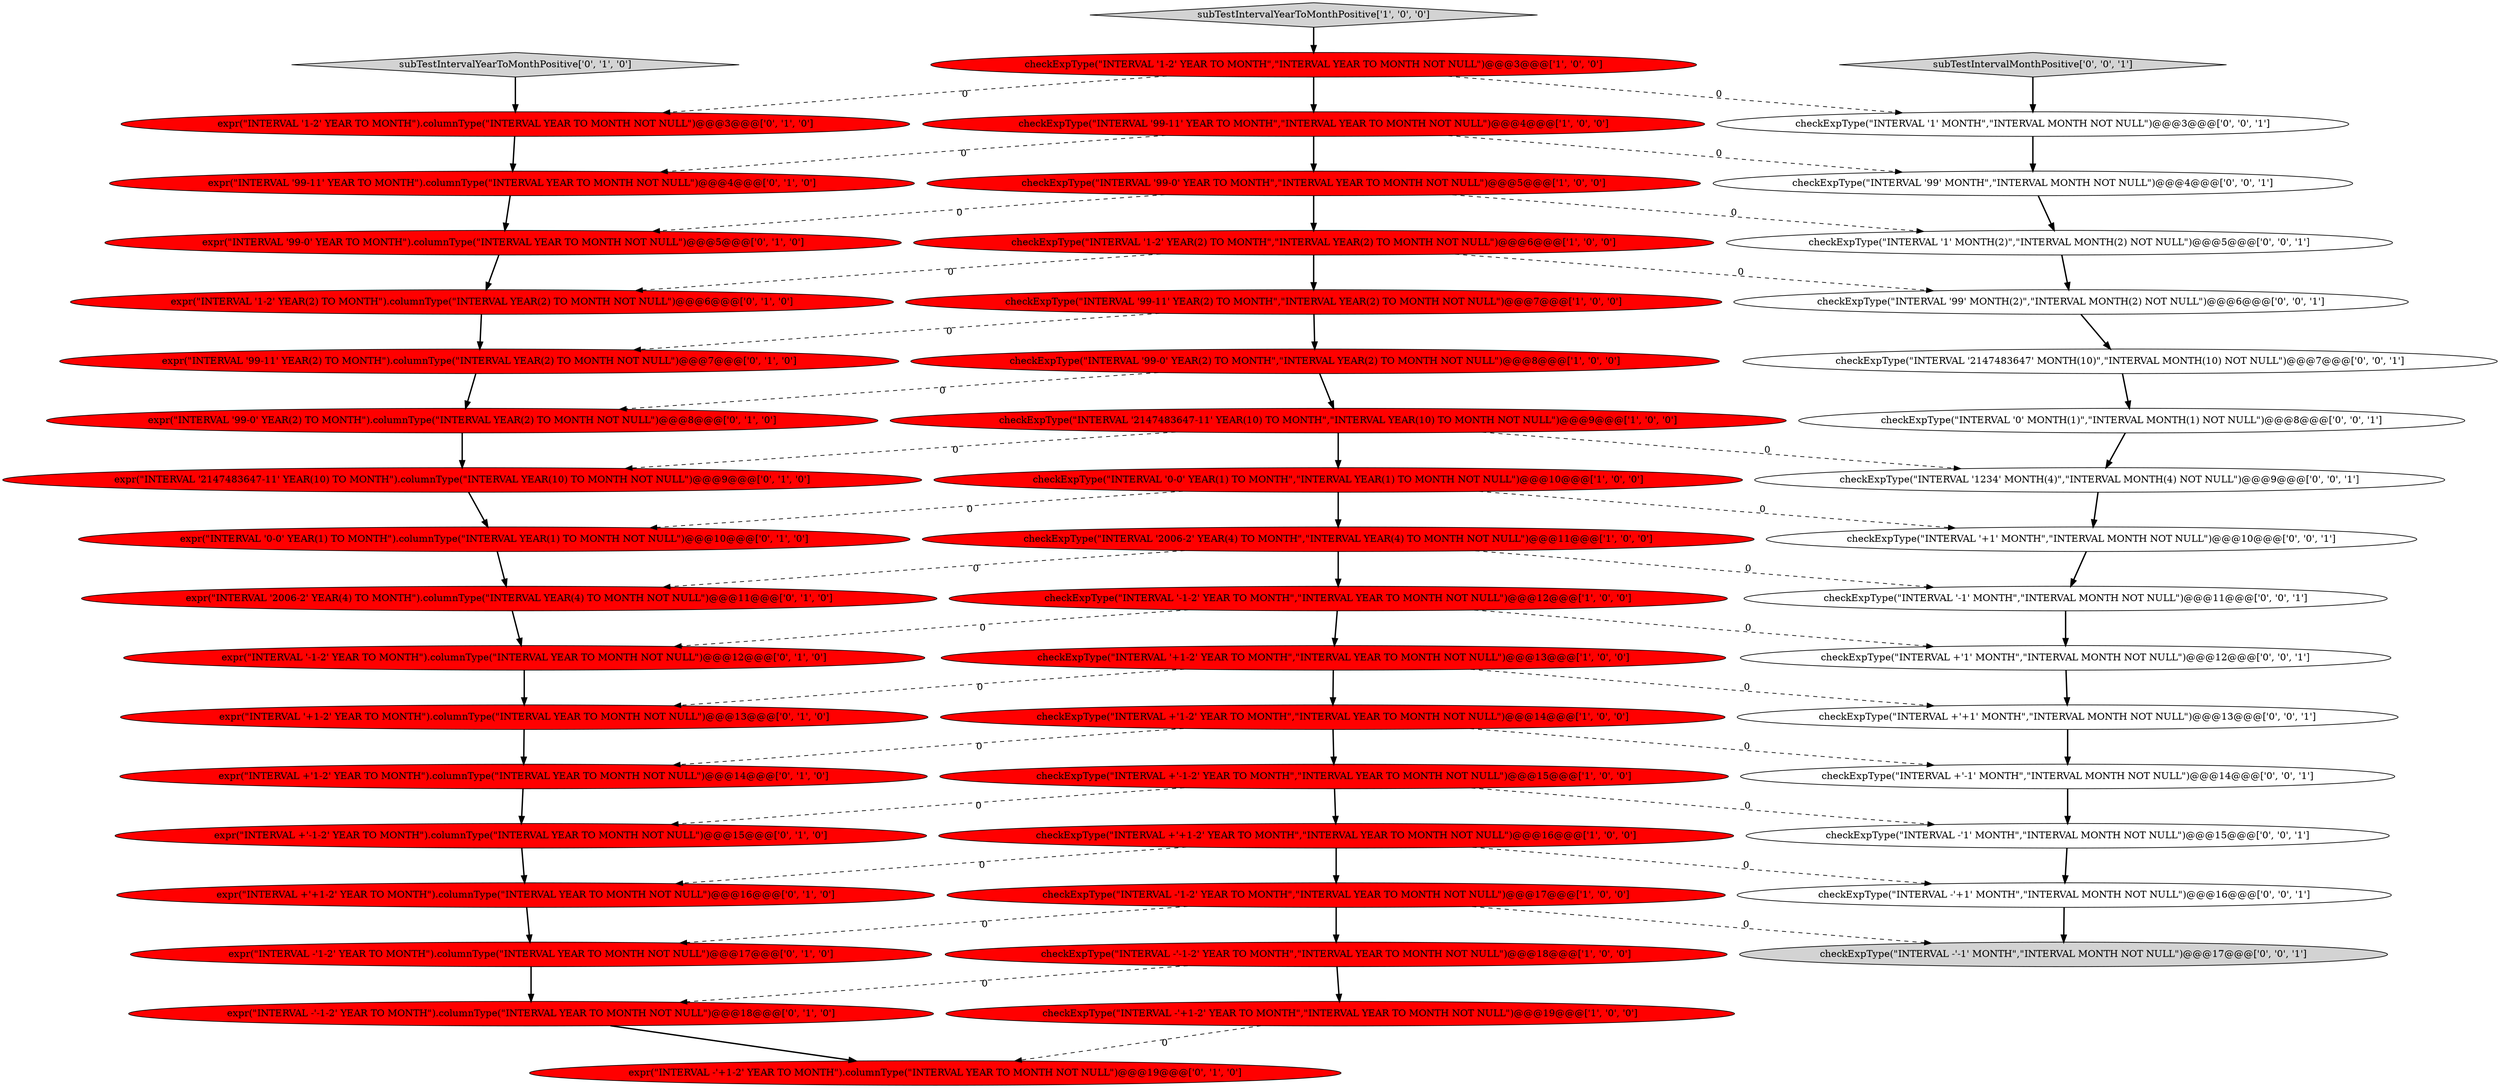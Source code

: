 digraph {
30 [style = filled, label = "expr(\"INTERVAL +'1-2' YEAR TO MONTH\").columnType(\"INTERVAL YEAR TO MONTH NOT NULL\")@@@14@@@['0', '1', '0']", fillcolor = red, shape = ellipse image = "AAA1AAABBB2BBB"];
39 [style = filled, label = "checkExpType(\"INTERVAL +'+1' MONTH\",\"INTERVAL MONTH NOT NULL\")@@@13@@@['0', '0', '1']", fillcolor = white, shape = ellipse image = "AAA0AAABBB3BBB"];
35 [style = filled, label = "expr(\"INTERVAL '99-0' YEAR TO MONTH\").columnType(\"INTERVAL YEAR TO MONTH NOT NULL\")@@@5@@@['0', '1', '0']", fillcolor = red, shape = ellipse image = "AAA1AAABBB2BBB"];
14 [style = filled, label = "checkExpType(\"INTERVAL '-1-2' YEAR TO MONTH\",\"INTERVAL YEAR TO MONTH NOT NULL\")@@@12@@@['1', '0', '0']", fillcolor = red, shape = ellipse image = "AAA1AAABBB1BBB"];
33 [style = filled, label = "expr(\"INTERVAL +'-1-2' YEAR TO MONTH\").columnType(\"INTERVAL YEAR TO MONTH NOT NULL\")@@@15@@@['0', '1', '0']", fillcolor = red, shape = ellipse image = "AAA1AAABBB2BBB"];
42 [style = filled, label = "subTestIntervalMonthPositive['0', '0', '1']", fillcolor = lightgray, shape = diamond image = "AAA0AAABBB3BBB"];
44 [style = filled, label = "checkExpType(\"INTERVAL '+1' MONTH\",\"INTERVAL MONTH NOT NULL\")@@@10@@@['0', '0', '1']", fillcolor = white, shape = ellipse image = "AAA0AAABBB3BBB"];
28 [style = filled, label = "expr(\"INTERVAL '1-2' YEAR TO MONTH\").columnType(\"INTERVAL YEAR TO MONTH NOT NULL\")@@@3@@@['0', '1', '0']", fillcolor = red, shape = ellipse image = "AAA1AAABBB2BBB"];
7 [style = filled, label = "checkExpType(\"INTERVAL '99-11' YEAR(2) TO MONTH\",\"INTERVAL YEAR(2) TO MONTH NOT NULL\")@@@7@@@['1', '0', '0']", fillcolor = red, shape = ellipse image = "AAA1AAABBB1BBB"];
13 [style = filled, label = "checkExpType(\"INTERVAL +'1-2' YEAR TO MONTH\",\"INTERVAL YEAR TO MONTH NOT NULL\")@@@14@@@['1', '0', '0']", fillcolor = red, shape = ellipse image = "AAA1AAABBB1BBB"];
0 [style = filled, label = "checkExpType(\"INTERVAL '2147483647-11' YEAR(10) TO MONTH\",\"INTERVAL YEAR(10) TO MONTH NOT NULL\")@@@9@@@['1', '0', '0']", fillcolor = red, shape = ellipse image = "AAA1AAABBB1BBB"];
26 [style = filled, label = "expr(\"INTERVAL -'+1-2' YEAR TO MONTH\").columnType(\"INTERVAL YEAR TO MONTH NOT NULL\")@@@19@@@['0', '1', '0']", fillcolor = red, shape = ellipse image = "AAA1AAABBB2BBB"];
49 [style = filled, label = "checkExpType(\"INTERVAL '1' MONTH\",\"INTERVAL MONTH NOT NULL\")@@@3@@@['0', '0', '1']", fillcolor = white, shape = ellipse image = "AAA0AAABBB3BBB"];
2 [style = filled, label = "checkExpType(\"INTERVAL '2006-2' YEAR(4) TO MONTH\",\"INTERVAL YEAR(4) TO MONTH NOT NULL\")@@@11@@@['1', '0', '0']", fillcolor = red, shape = ellipse image = "AAA1AAABBB1BBB"];
3 [style = filled, label = "checkExpType(\"INTERVAL -'+1-2' YEAR TO MONTH\",\"INTERVAL YEAR TO MONTH NOT NULL\")@@@19@@@['1', '0', '0']", fillcolor = red, shape = ellipse image = "AAA1AAABBB1BBB"];
37 [style = filled, label = "checkExpType(\"INTERVAL +'1' MONTH\",\"INTERVAL MONTH NOT NULL\")@@@12@@@['0', '0', '1']", fillcolor = white, shape = ellipse image = "AAA0AAABBB3BBB"];
47 [style = filled, label = "checkExpType(\"INTERVAL -'1' MONTH\",\"INTERVAL MONTH NOT NULL\")@@@15@@@['0', '0', '1']", fillcolor = white, shape = ellipse image = "AAA0AAABBB3BBB"];
6 [style = filled, label = "checkExpType(\"INTERVAL +'-1-2' YEAR TO MONTH\",\"INTERVAL YEAR TO MONTH NOT NULL\")@@@15@@@['1', '0', '0']", fillcolor = red, shape = ellipse image = "AAA1AAABBB1BBB"];
36 [style = filled, label = "checkExpType(\"INTERVAL '2147483647' MONTH(10)\",\"INTERVAL MONTH(10) NOT NULL\")@@@7@@@['0', '0', '1']", fillcolor = white, shape = ellipse image = "AAA0AAABBB3BBB"];
10 [style = filled, label = "checkExpType(\"INTERVAL '1-2' YEAR(2) TO MONTH\",\"INTERVAL YEAR(2) TO MONTH NOT NULL\")@@@6@@@['1', '0', '0']", fillcolor = red, shape = ellipse image = "AAA1AAABBB1BBB"];
9 [style = filled, label = "checkExpType(\"INTERVAL '+1-2' YEAR TO MONTH\",\"INTERVAL YEAR TO MONTH NOT NULL\")@@@13@@@['1', '0', '0']", fillcolor = red, shape = ellipse image = "AAA1AAABBB1BBB"];
32 [style = filled, label = "expr(\"INTERVAL '2147483647-11' YEAR(10) TO MONTH\").columnType(\"INTERVAL YEAR(10) TO MONTH NOT NULL\")@@@9@@@['0', '1', '0']", fillcolor = red, shape = ellipse image = "AAA1AAABBB2BBB"];
45 [style = filled, label = "checkExpType(\"INTERVAL '1' MONTH(2)\",\"INTERVAL MONTH(2) NOT NULL\")@@@5@@@['0', '0', '1']", fillcolor = white, shape = ellipse image = "AAA0AAABBB3BBB"];
17 [style = filled, label = "checkExpType(\"INTERVAL -'1-2' YEAR TO MONTH\",\"INTERVAL YEAR TO MONTH NOT NULL\")@@@17@@@['1', '0', '0']", fillcolor = red, shape = ellipse image = "AAA1AAABBB1BBB"];
41 [style = filled, label = "checkExpType(\"INTERVAL '99' MONTH\",\"INTERVAL MONTH NOT NULL\")@@@4@@@['0', '0', '1']", fillcolor = white, shape = ellipse image = "AAA0AAABBB3BBB"];
18 [style = filled, label = "expr(\"INTERVAL '0-0' YEAR(1) TO MONTH\").columnType(\"INTERVAL YEAR(1) TO MONTH NOT NULL\")@@@10@@@['0', '1', '0']", fillcolor = red, shape = ellipse image = "AAA1AAABBB2BBB"];
24 [style = filled, label = "subTestIntervalYearToMonthPositive['0', '1', '0']", fillcolor = lightgray, shape = diamond image = "AAA0AAABBB2BBB"];
38 [style = filled, label = "checkExpType(\"INTERVAL '99' MONTH(2)\",\"INTERVAL MONTH(2) NOT NULL\")@@@6@@@['0', '0', '1']", fillcolor = white, shape = ellipse image = "AAA0AAABBB3BBB"];
1 [style = filled, label = "checkExpType(\"INTERVAL -'-1-2' YEAR TO MONTH\",\"INTERVAL YEAR TO MONTH NOT NULL\")@@@18@@@['1', '0', '0']", fillcolor = red, shape = ellipse image = "AAA1AAABBB1BBB"];
43 [style = filled, label = "checkExpType(\"INTERVAL '-1' MONTH\",\"INTERVAL MONTH NOT NULL\")@@@11@@@['0', '0', '1']", fillcolor = white, shape = ellipse image = "AAA0AAABBB3BBB"];
11 [style = filled, label = "subTestIntervalYearToMonthPositive['1', '0', '0']", fillcolor = lightgray, shape = diamond image = "AAA0AAABBB1BBB"];
20 [style = filled, label = "expr(\"INTERVAL +'+1-2' YEAR TO MONTH\").columnType(\"INTERVAL YEAR TO MONTH NOT NULL\")@@@16@@@['0', '1', '0']", fillcolor = red, shape = ellipse image = "AAA1AAABBB2BBB"];
21 [style = filled, label = "expr(\"INTERVAL '99-0' YEAR(2) TO MONTH\").columnType(\"INTERVAL YEAR(2) TO MONTH NOT NULL\")@@@8@@@['0', '1', '0']", fillcolor = red, shape = ellipse image = "AAA1AAABBB2BBB"];
19 [style = filled, label = "expr(\"INTERVAL '2006-2' YEAR(4) TO MONTH\").columnType(\"INTERVAL YEAR(4) TO MONTH NOT NULL\")@@@11@@@['0', '1', '0']", fillcolor = red, shape = ellipse image = "AAA1AAABBB2BBB"];
31 [style = filled, label = "expr(\"INTERVAL -'-1-2' YEAR TO MONTH\").columnType(\"INTERVAL YEAR TO MONTH NOT NULL\")@@@18@@@['0', '1', '0']", fillcolor = red, shape = ellipse image = "AAA1AAABBB2BBB"];
23 [style = filled, label = "expr(\"INTERVAL -'1-2' YEAR TO MONTH\").columnType(\"INTERVAL YEAR TO MONTH NOT NULL\")@@@17@@@['0', '1', '0']", fillcolor = red, shape = ellipse image = "AAA1AAABBB2BBB"];
15 [style = filled, label = "checkExpType(\"INTERVAL '99-11' YEAR TO MONTH\",\"INTERVAL YEAR TO MONTH NOT NULL\")@@@4@@@['1', '0', '0']", fillcolor = red, shape = ellipse image = "AAA1AAABBB1BBB"];
48 [style = filled, label = "checkExpType(\"INTERVAL +'-1' MONTH\",\"INTERVAL MONTH NOT NULL\")@@@14@@@['0', '0', '1']", fillcolor = white, shape = ellipse image = "AAA0AAABBB3BBB"];
8 [style = filled, label = "checkExpType(\"INTERVAL +'+1-2' YEAR TO MONTH\",\"INTERVAL YEAR TO MONTH NOT NULL\")@@@16@@@['1', '0', '0']", fillcolor = red, shape = ellipse image = "AAA1AAABBB1BBB"];
50 [style = filled, label = "checkExpType(\"INTERVAL '0' MONTH(1)\",\"INTERVAL MONTH(1) NOT NULL\")@@@8@@@['0', '0', '1']", fillcolor = white, shape = ellipse image = "AAA0AAABBB3BBB"];
22 [style = filled, label = "expr(\"INTERVAL '1-2' YEAR(2) TO MONTH\").columnType(\"INTERVAL YEAR(2) TO MONTH NOT NULL\")@@@6@@@['0', '1', '0']", fillcolor = red, shape = ellipse image = "AAA1AAABBB2BBB"];
46 [style = filled, label = "checkExpType(\"INTERVAL '1234' MONTH(4)\",\"INTERVAL MONTH(4) NOT NULL\")@@@9@@@['0', '0', '1']", fillcolor = white, shape = ellipse image = "AAA0AAABBB3BBB"];
29 [style = filled, label = "expr(\"INTERVAL '+1-2' YEAR TO MONTH\").columnType(\"INTERVAL YEAR TO MONTH NOT NULL\")@@@13@@@['0', '1', '0']", fillcolor = red, shape = ellipse image = "AAA1AAABBB2BBB"];
34 [style = filled, label = "expr(\"INTERVAL '99-11' YEAR TO MONTH\").columnType(\"INTERVAL YEAR TO MONTH NOT NULL\")@@@4@@@['0', '1', '0']", fillcolor = red, shape = ellipse image = "AAA1AAABBB2BBB"];
51 [style = filled, label = "checkExpType(\"INTERVAL -'+1' MONTH\",\"INTERVAL MONTH NOT NULL\")@@@16@@@['0', '0', '1']", fillcolor = white, shape = ellipse image = "AAA0AAABBB3BBB"];
40 [style = filled, label = "checkExpType(\"INTERVAL -'-1' MONTH\",\"INTERVAL MONTH NOT NULL\")@@@17@@@['0', '0', '1']", fillcolor = lightgray, shape = ellipse image = "AAA0AAABBB3BBB"];
5 [style = filled, label = "checkExpType(\"INTERVAL '99-0' YEAR(2) TO MONTH\",\"INTERVAL YEAR(2) TO MONTH NOT NULL\")@@@8@@@['1', '0', '0']", fillcolor = red, shape = ellipse image = "AAA1AAABBB1BBB"];
16 [style = filled, label = "checkExpType(\"INTERVAL '1-2' YEAR TO MONTH\",\"INTERVAL YEAR TO MONTH NOT NULL\")@@@3@@@['1', '0', '0']", fillcolor = red, shape = ellipse image = "AAA1AAABBB1BBB"];
27 [style = filled, label = "expr(\"INTERVAL '99-11' YEAR(2) TO MONTH\").columnType(\"INTERVAL YEAR(2) TO MONTH NOT NULL\")@@@7@@@['0', '1', '0']", fillcolor = red, shape = ellipse image = "AAA1AAABBB2BBB"];
4 [style = filled, label = "checkExpType(\"INTERVAL '99-0' YEAR TO MONTH\",\"INTERVAL YEAR TO MONTH NOT NULL\")@@@5@@@['1', '0', '0']", fillcolor = red, shape = ellipse image = "AAA1AAABBB1BBB"];
25 [style = filled, label = "expr(\"INTERVAL '-1-2' YEAR TO MONTH\").columnType(\"INTERVAL YEAR TO MONTH NOT NULL\")@@@12@@@['0', '1', '0']", fillcolor = red, shape = ellipse image = "AAA1AAABBB2BBB"];
12 [style = filled, label = "checkExpType(\"INTERVAL '0-0' YEAR(1) TO MONTH\",\"INTERVAL YEAR(1) TO MONTH NOT NULL\")@@@10@@@['1', '0', '0']", fillcolor = red, shape = ellipse image = "AAA1AAABBB1BBB"];
46->44 [style = bold, label=""];
23->31 [style = bold, label=""];
4->10 [style = bold, label=""];
16->15 [style = bold, label=""];
11->16 [style = bold, label=""];
24->28 [style = bold, label=""];
9->39 [style = dashed, label="0"];
39->48 [style = bold, label=""];
15->34 [style = dashed, label="0"];
2->19 [style = dashed, label="0"];
14->37 [style = dashed, label="0"];
33->20 [style = bold, label=""];
17->1 [style = bold, label=""];
30->33 [style = bold, label=""];
28->34 [style = bold, label=""];
29->30 [style = bold, label=""];
3->26 [style = dashed, label="0"];
14->25 [style = dashed, label="0"];
50->46 [style = bold, label=""];
35->22 [style = bold, label=""];
1->31 [style = dashed, label="0"];
0->12 [style = bold, label=""];
0->32 [style = dashed, label="0"];
10->38 [style = dashed, label="0"];
8->20 [style = dashed, label="0"];
1->3 [style = bold, label=""];
18->19 [style = bold, label=""];
38->36 [style = bold, label=""];
43->37 [style = bold, label=""];
25->29 [style = bold, label=""];
10->22 [style = dashed, label="0"];
13->48 [style = dashed, label="0"];
10->7 [style = bold, label=""];
6->33 [style = dashed, label="0"];
15->41 [style = dashed, label="0"];
19->25 [style = bold, label=""];
44->43 [style = bold, label=""];
7->27 [style = dashed, label="0"];
2->43 [style = dashed, label="0"];
4->45 [style = dashed, label="0"];
8->17 [style = bold, label=""];
51->40 [style = bold, label=""];
31->26 [style = bold, label=""];
12->2 [style = bold, label=""];
7->5 [style = bold, label=""];
9->29 [style = dashed, label="0"];
20->23 [style = bold, label=""];
5->0 [style = bold, label=""];
22->27 [style = bold, label=""];
48->47 [style = bold, label=""];
8->51 [style = dashed, label="0"];
17->40 [style = dashed, label="0"];
2->14 [style = bold, label=""];
6->8 [style = bold, label=""];
21->32 [style = bold, label=""];
15->4 [style = bold, label=""];
45->38 [style = bold, label=""];
47->51 [style = bold, label=""];
16->49 [style = dashed, label="0"];
49->41 [style = bold, label=""];
5->21 [style = dashed, label="0"];
12->44 [style = dashed, label="0"];
12->18 [style = dashed, label="0"];
42->49 [style = bold, label=""];
14->9 [style = bold, label=""];
41->45 [style = bold, label=""];
36->50 [style = bold, label=""];
34->35 [style = bold, label=""];
32->18 [style = bold, label=""];
13->6 [style = bold, label=""];
17->23 [style = dashed, label="0"];
0->46 [style = dashed, label="0"];
16->28 [style = dashed, label="0"];
27->21 [style = bold, label=""];
13->30 [style = dashed, label="0"];
37->39 [style = bold, label=""];
4->35 [style = dashed, label="0"];
9->13 [style = bold, label=""];
6->47 [style = dashed, label="0"];
}
